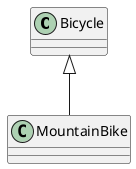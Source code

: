 'Hollow triangle indicates inheritance relationship. Bicycle is a superclass of MountainBike
@startuml
Bicycle <|-- MountainBike
@enduml